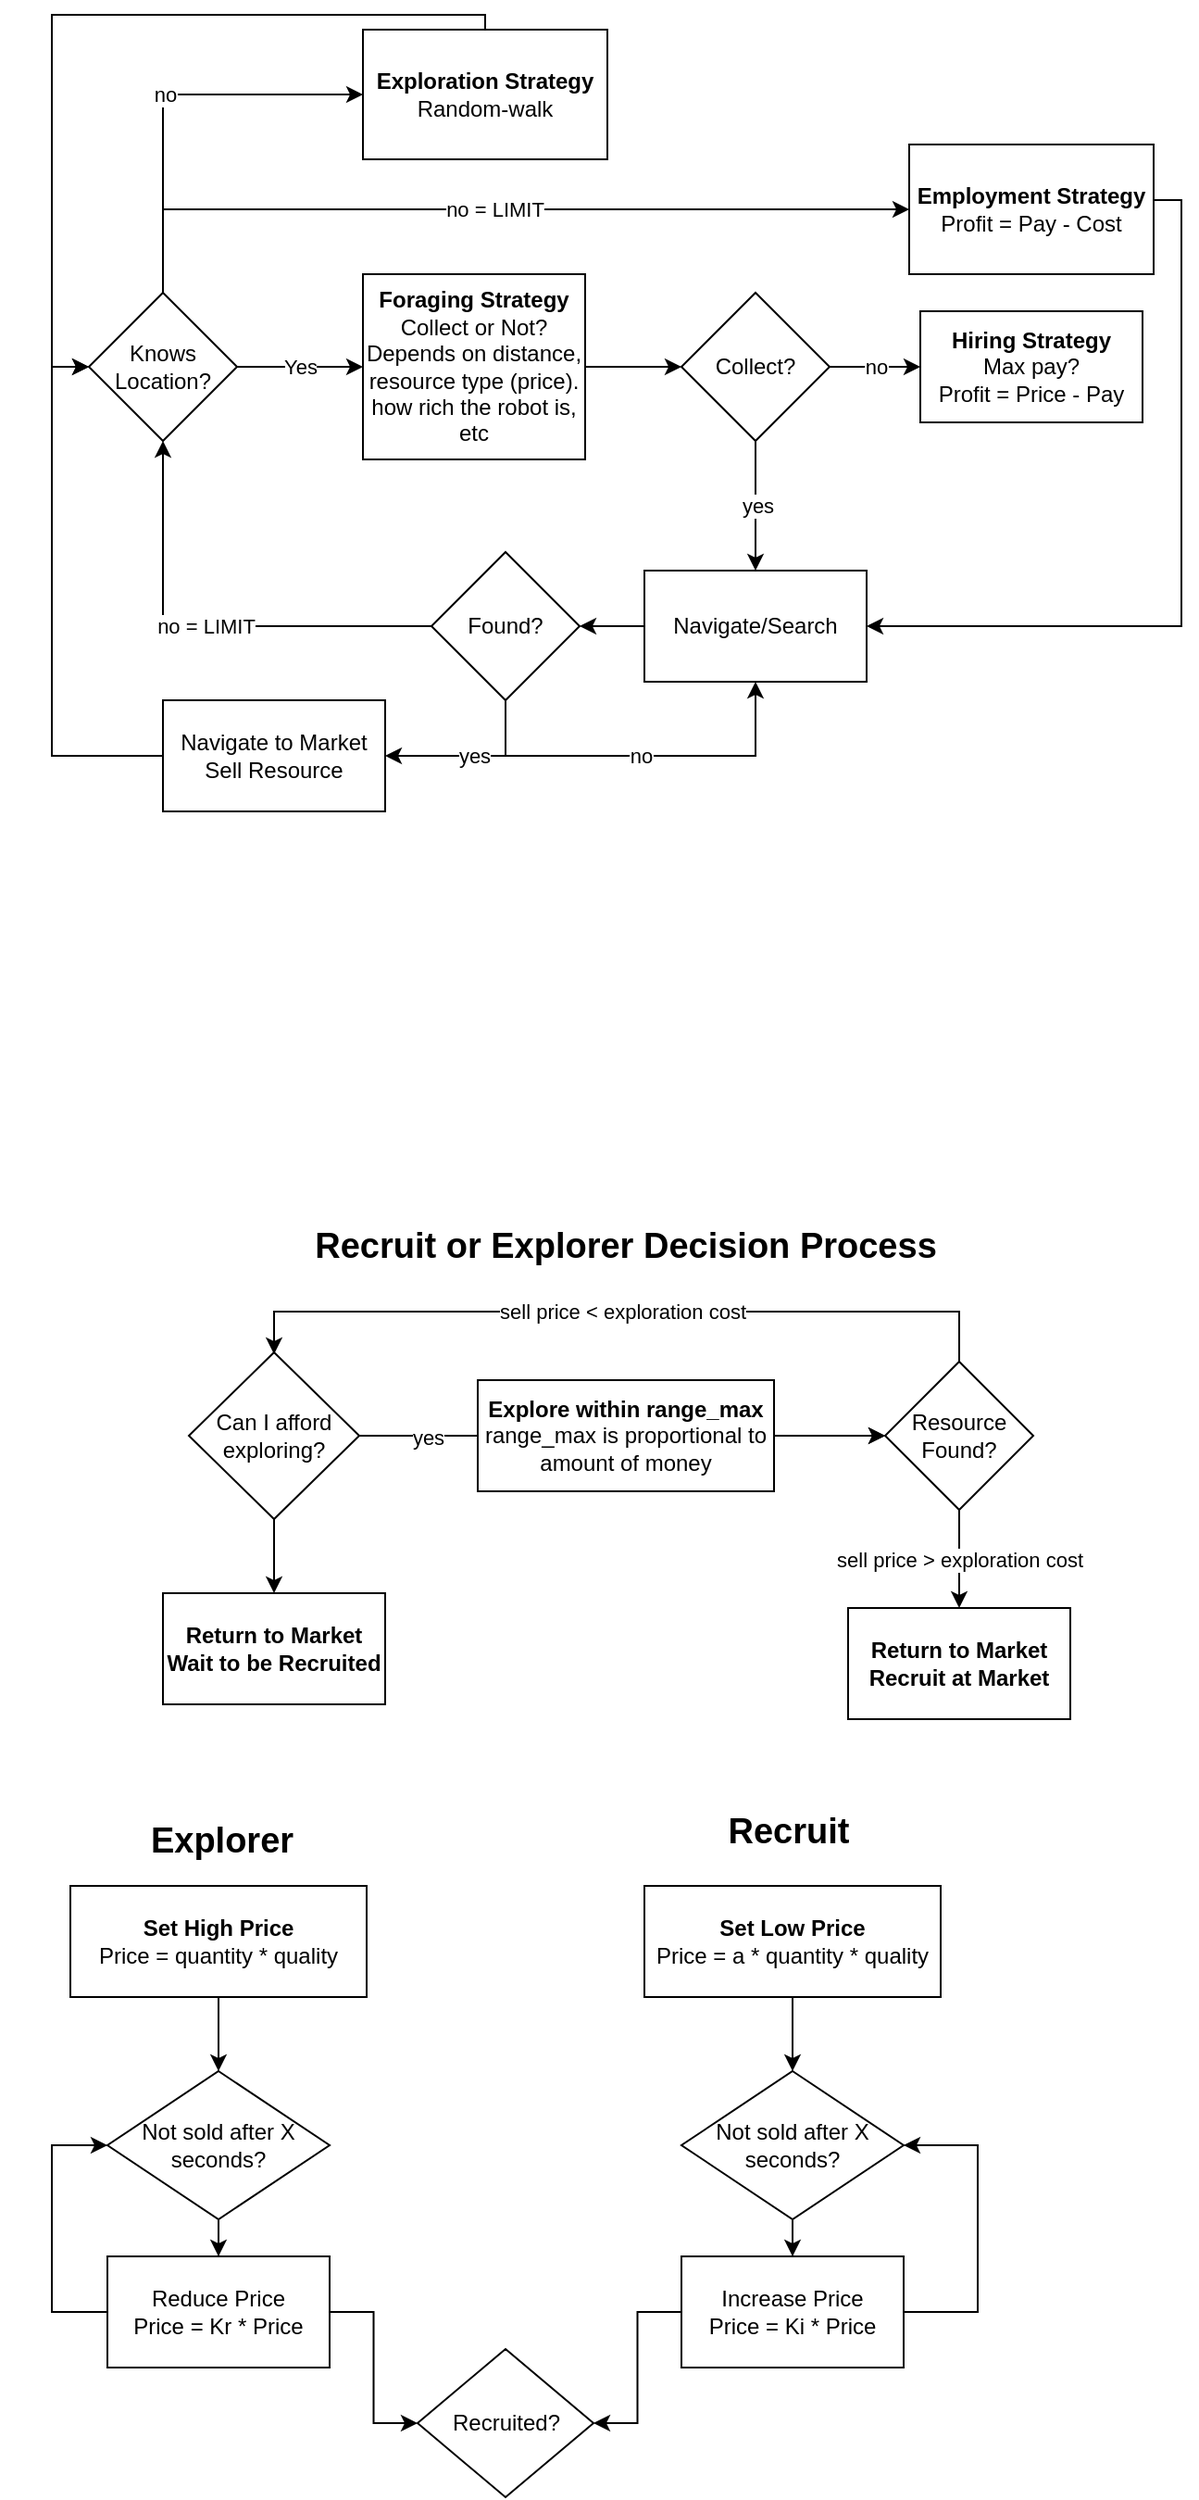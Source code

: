 <mxfile version="15.7.3" type="github">
  <diagram id="f4kXxPAZHq8HEQr6WA96" name="Page-1">
    <mxGraphModel dx="1990" dy="1137" grid="1" gridSize="10" guides="1" tooltips="1" connect="1" arrows="1" fold="1" page="1" pageScale="1" pageWidth="850" pageHeight="1100" math="0" shadow="0">
      <root>
        <mxCell id="0" />
        <mxCell id="1" parent="0" />
        <mxCell id="ti8HzYMtxsDq99cQNuae-32" style="edgeStyle=orthogonalEdgeStyle;rounded=0;orthogonalLoop=1;jettySize=auto;html=1;entryX=0;entryY=0.5;entryDx=0;entryDy=0;" parent="1" source="ti8HzYMtxsDq99cQNuae-3" target="ti8HzYMtxsDq99cQNuae-8" edge="1">
          <mxGeometry relative="1" as="geometry">
            <Array as="points">
              <mxPoint x="150" y="490" />
            </Array>
          </mxGeometry>
        </mxCell>
        <mxCell id="ti8HzYMtxsDq99cQNuae-3" value="Navigate to Market&lt;br&gt;Sell Resource" style="rounded=0;whiteSpace=wrap;html=1;" parent="1" vertex="1">
          <mxGeometry x="210" y="670" width="120" height="60" as="geometry" />
        </mxCell>
        <mxCell id="ti8HzYMtxsDq99cQNuae-16" style="edgeStyle=orthogonalEdgeStyle;rounded=0;orthogonalLoop=1;jettySize=auto;html=1;entryX=1;entryY=0.5;entryDx=0;entryDy=0;" parent="1" source="ti8HzYMtxsDq99cQNuae-4" target="ti8HzYMtxsDq99cQNuae-15" edge="1">
          <mxGeometry relative="1" as="geometry">
            <Array as="points">
              <mxPoint x="440" y="630" />
              <mxPoint x="440" y="630" />
            </Array>
          </mxGeometry>
        </mxCell>
        <mxCell id="ti8HzYMtxsDq99cQNuae-4" value="Navigate/Search" style="rounded=0;whiteSpace=wrap;html=1;" parent="1" vertex="1">
          <mxGeometry x="470" y="600" width="120" height="60" as="geometry" />
        </mxCell>
        <mxCell id="ti8HzYMtxsDq99cQNuae-13" style="edgeStyle=orthogonalEdgeStyle;rounded=0;orthogonalLoop=1;jettySize=auto;html=1;entryX=0;entryY=0.5;entryDx=0;entryDy=0;" parent="1" source="ti8HzYMtxsDq99cQNuae-5" target="ti8HzYMtxsDq99cQNuae-12" edge="1">
          <mxGeometry relative="1" as="geometry" />
        </mxCell>
        <mxCell id="ti8HzYMtxsDq99cQNuae-5" value="&lt;b&gt;Foraging Strategy&lt;/b&gt;&lt;br&gt;Collect or Not?&lt;br&gt;Depends on distance, resource type (price). how rich the robot is, etc" style="rounded=0;whiteSpace=wrap;html=1;" parent="1" vertex="1">
          <mxGeometry x="318" y="440" width="120" height="100" as="geometry" />
        </mxCell>
        <mxCell id="ti8HzYMtxsDq99cQNuae-10" value="Yes" style="edgeStyle=orthogonalEdgeStyle;rounded=0;orthogonalLoop=1;jettySize=auto;html=1;exitX=1;exitY=0.5;exitDx=0;exitDy=0;entryX=0;entryY=0.5;entryDx=0;entryDy=0;" parent="1" source="ti8HzYMtxsDq99cQNuae-8" target="ti8HzYMtxsDq99cQNuae-5" edge="1">
          <mxGeometry relative="1" as="geometry" />
        </mxCell>
        <mxCell id="ti8HzYMtxsDq99cQNuae-30" value="no" style="edgeStyle=orthogonalEdgeStyle;rounded=0;orthogonalLoop=1;jettySize=auto;html=1;entryX=0;entryY=0.5;entryDx=0;entryDy=0;" parent="1" source="ti8HzYMtxsDq99cQNuae-8" target="ti8HzYMtxsDq99cQNuae-28" edge="1">
          <mxGeometry relative="1" as="geometry">
            <Array as="points">
              <mxPoint x="210" y="343" />
            </Array>
          </mxGeometry>
        </mxCell>
        <mxCell id="ti8HzYMtxsDq99cQNuae-31" value="no = LIMIT" style="edgeStyle=orthogonalEdgeStyle;rounded=0;orthogonalLoop=1;jettySize=auto;html=1;entryX=0;entryY=0.5;entryDx=0;entryDy=0;" parent="1" source="ti8HzYMtxsDq99cQNuae-8" target="ti8HzYMtxsDq99cQNuae-29" edge="1">
          <mxGeometry relative="1" as="geometry">
            <Array as="points">
              <mxPoint x="210" y="405" />
            </Array>
            <mxPoint x="550" y="400" as="targetPoint" />
          </mxGeometry>
        </mxCell>
        <mxCell id="ti8HzYMtxsDq99cQNuae-8" value="Knows Location?" style="rhombus;whiteSpace=wrap;html=1;" parent="1" vertex="1">
          <mxGeometry x="170" y="450" width="80" height="80" as="geometry" />
        </mxCell>
        <mxCell id="ti8HzYMtxsDq99cQNuae-14" value="yes" style="edgeStyle=orthogonalEdgeStyle;rounded=0;orthogonalLoop=1;jettySize=auto;html=1;" parent="1" source="ti8HzYMtxsDq99cQNuae-12" edge="1">
          <mxGeometry relative="1" as="geometry">
            <mxPoint x="530" y="600" as="targetPoint" />
          </mxGeometry>
        </mxCell>
        <mxCell id="ti8HzYMtxsDq99cQNuae-24" value="no" style="edgeStyle=orthogonalEdgeStyle;rounded=0;orthogonalLoop=1;jettySize=auto;html=1;" parent="1" source="ti8HzYMtxsDq99cQNuae-12" target="ti8HzYMtxsDq99cQNuae-23" edge="1">
          <mxGeometry relative="1" as="geometry" />
        </mxCell>
        <mxCell id="ti8HzYMtxsDq99cQNuae-12" value="Collect?" style="rhombus;whiteSpace=wrap;html=1;" parent="1" vertex="1">
          <mxGeometry x="490" y="450" width="80" height="80" as="geometry" />
        </mxCell>
        <mxCell id="ti8HzYMtxsDq99cQNuae-17" value="no" style="edgeStyle=orthogonalEdgeStyle;rounded=0;orthogonalLoop=1;jettySize=auto;html=1;entryX=0.5;entryY=1;entryDx=0;entryDy=0;" parent="1" source="ti8HzYMtxsDq99cQNuae-15" target="ti8HzYMtxsDq99cQNuae-4" edge="1">
          <mxGeometry relative="1" as="geometry">
            <Array as="points">
              <mxPoint x="395" y="700" />
              <mxPoint x="530" y="700" />
            </Array>
          </mxGeometry>
        </mxCell>
        <mxCell id="ti8HzYMtxsDq99cQNuae-19" value="no = LIMIT" style="edgeStyle=orthogonalEdgeStyle;rounded=0;orthogonalLoop=1;jettySize=auto;html=1;entryX=0.5;entryY=1;entryDx=0;entryDy=0;" parent="1" source="ti8HzYMtxsDq99cQNuae-15" target="ti8HzYMtxsDq99cQNuae-8" edge="1">
          <mxGeometry relative="1" as="geometry" />
        </mxCell>
        <mxCell id="ti8HzYMtxsDq99cQNuae-22" value="yes" style="edgeStyle=orthogonalEdgeStyle;rounded=0;orthogonalLoop=1;jettySize=auto;html=1;entryX=1;entryY=0.5;entryDx=0;entryDy=0;" parent="1" source="ti8HzYMtxsDq99cQNuae-15" target="ti8HzYMtxsDq99cQNuae-3" edge="1">
          <mxGeometry relative="1" as="geometry">
            <Array as="points">
              <mxPoint x="395" y="700" />
            </Array>
          </mxGeometry>
        </mxCell>
        <mxCell id="ti8HzYMtxsDq99cQNuae-15" value="Found?" style="rhombus;whiteSpace=wrap;html=1;" parent="1" vertex="1">
          <mxGeometry x="355" y="590" width="80" height="80" as="geometry" />
        </mxCell>
        <mxCell id="ti8HzYMtxsDq99cQNuae-23" value="&lt;b&gt;Hiring Strategy&lt;/b&gt;&lt;br&gt;Max pay?&lt;br&gt;Profit = Price - Pay" style="rounded=0;whiteSpace=wrap;html=1;" parent="1" vertex="1">
          <mxGeometry x="619" y="460" width="120" height="60" as="geometry" />
        </mxCell>
        <mxCell id="ti8HzYMtxsDq99cQNuae-34" style="edgeStyle=orthogonalEdgeStyle;rounded=0;orthogonalLoop=1;jettySize=auto;html=1;entryX=0;entryY=0.5;entryDx=0;entryDy=0;" parent="1" source="ti8HzYMtxsDq99cQNuae-28" target="ti8HzYMtxsDq99cQNuae-8" edge="1">
          <mxGeometry relative="1" as="geometry">
            <Array as="points">
              <mxPoint x="384" y="300" />
              <mxPoint x="150" y="300" />
              <mxPoint x="150" y="490" />
            </Array>
          </mxGeometry>
        </mxCell>
        <mxCell id="ti8HzYMtxsDq99cQNuae-28" value="&lt;b&gt;Exploration Strategy&lt;/b&gt;&lt;br&gt;Random-walk" style="rounded=0;whiteSpace=wrap;html=1;" parent="1" vertex="1">
          <mxGeometry x="318" y="308" width="132" height="70" as="geometry" />
        </mxCell>
        <mxCell id="ti8HzYMtxsDq99cQNuae-35" style="edgeStyle=orthogonalEdgeStyle;rounded=0;orthogonalLoop=1;jettySize=auto;html=1;entryX=1;entryY=0.5;entryDx=0;entryDy=0;" parent="1" source="ti8HzYMtxsDq99cQNuae-29" target="ti8HzYMtxsDq99cQNuae-4" edge="1">
          <mxGeometry relative="1" as="geometry">
            <Array as="points">
              <mxPoint x="760" y="400" />
              <mxPoint x="760" y="630" />
            </Array>
          </mxGeometry>
        </mxCell>
        <mxCell id="ti8HzYMtxsDq99cQNuae-29" value="&lt;b&gt;Employment Strategy&lt;/b&gt;&lt;br&gt;Profit = Pay - Cost" style="rounded=0;whiteSpace=wrap;html=1;" parent="1" vertex="1">
          <mxGeometry x="613" y="370" width="132" height="70" as="geometry" />
        </mxCell>
        <mxCell id="LJaiE_lo2-JKov1_N9Zu-3" value="yes" style="edgeStyle=orthogonalEdgeStyle;rounded=0;orthogonalLoop=1;jettySize=auto;html=1;" parent="1" source="LJaiE_lo2-JKov1_N9Zu-2" edge="1">
          <mxGeometry relative="1" as="geometry">
            <mxPoint x="390" y="1067" as="targetPoint" />
          </mxGeometry>
        </mxCell>
        <mxCell id="LJaiE_lo2-JKov1_N9Zu-32" value="" style="edgeStyle=orthogonalEdgeStyle;rounded=0;orthogonalLoop=1;jettySize=auto;html=1;fontSize=19;" parent="1" source="LJaiE_lo2-JKov1_N9Zu-2" target="LJaiE_lo2-JKov1_N9Zu-21" edge="1">
          <mxGeometry relative="1" as="geometry" />
        </mxCell>
        <mxCell id="LJaiE_lo2-JKov1_N9Zu-2" value="Can I afford exploring?" style="rhombus;whiteSpace=wrap;html=1;" parent="1" vertex="1">
          <mxGeometry x="224" y="1022" width="92" height="90" as="geometry" />
        </mxCell>
        <mxCell id="LJaiE_lo2-JKov1_N9Zu-8" value="" style="edgeStyle=orthogonalEdgeStyle;rounded=0;orthogonalLoop=1;jettySize=auto;html=1;" parent="1" source="LJaiE_lo2-JKov1_N9Zu-4" target="LJaiE_lo2-JKov1_N9Zu-7" edge="1">
          <mxGeometry relative="1" as="geometry" />
        </mxCell>
        <mxCell id="LJaiE_lo2-JKov1_N9Zu-14" value="" style="edgeStyle=orthogonalEdgeStyle;rounded=0;orthogonalLoop=1;jettySize=auto;html=1;" parent="1" source="LJaiE_lo2-JKov1_N9Zu-4" target="LJaiE_lo2-JKov1_N9Zu-7" edge="1">
          <mxGeometry relative="1" as="geometry" />
        </mxCell>
        <mxCell id="LJaiE_lo2-JKov1_N9Zu-4" value="&lt;b&gt;Explore within range_max&lt;/b&gt;&lt;br&gt;range_max is proportional to amount of money" style="rounded=0;whiteSpace=wrap;html=1;" parent="1" vertex="1">
          <mxGeometry x="380" y="1037" width="160" height="60" as="geometry" />
        </mxCell>
        <mxCell id="LJaiE_lo2-JKov1_N9Zu-11" value="sell price &amp;gt; exploration cost" style="edgeStyle=orthogonalEdgeStyle;rounded=0;orthogonalLoop=1;jettySize=auto;html=1;" parent="1" source="LJaiE_lo2-JKov1_N9Zu-7" target="LJaiE_lo2-JKov1_N9Zu-10" edge="1">
          <mxGeometry relative="1" as="geometry" />
        </mxCell>
        <mxCell id="LJaiE_lo2-JKov1_N9Zu-13" value="sell price &amp;lt; exploration cost" style="edgeStyle=orthogonalEdgeStyle;rounded=0;orthogonalLoop=1;jettySize=auto;html=1;entryX=0.5;entryY=0;entryDx=0;entryDy=0;" parent="1" edge="1">
          <mxGeometry relative="1" as="geometry">
            <mxPoint x="640" y="1028" as="sourcePoint" />
            <mxPoint x="270" y="1023" as="targetPoint" />
            <Array as="points">
              <mxPoint x="640" y="1000" />
              <mxPoint x="270" y="1000" />
            </Array>
          </mxGeometry>
        </mxCell>
        <mxCell id="LJaiE_lo2-JKov1_N9Zu-7" value="Resource Found?" style="rhombus;whiteSpace=wrap;html=1;" parent="1" vertex="1">
          <mxGeometry x="600" y="1027" width="80" height="80" as="geometry" />
        </mxCell>
        <mxCell id="LJaiE_lo2-JKov1_N9Zu-10" value="Return to Market&lt;br&gt;Recruit at Market" style="whiteSpace=wrap;html=1;fontStyle=1" parent="1" vertex="1">
          <mxGeometry x="580" y="1160" width="120" height="60" as="geometry" />
        </mxCell>
        <mxCell id="LJaiE_lo2-JKov1_N9Zu-21" value="Return to Market&lt;br&gt;Wait to be Recruited" style="whiteSpace=wrap;html=1;fontStyle=1" parent="1" vertex="1">
          <mxGeometry x="210" y="1152" width="120" height="60" as="geometry" />
        </mxCell>
        <mxCell id="LJaiE_lo2-JKov1_N9Zu-31" value="&lt;font style=&quot;font-size: 19px&quot;&gt;Recruit or Explorer Decision Process&lt;/font&gt;" style="text;html=1;strokeColor=none;fillColor=none;align=center;verticalAlign=middle;whiteSpace=wrap;rounded=0;fontStyle=1" parent="1" vertex="1">
          <mxGeometry x="275" y="950" width="370" height="30" as="geometry" />
        </mxCell>
        <mxCell id="LJaiE_lo2-JKov1_N9Zu-36" value="&lt;span style=&quot;font-size: 19px&quot;&gt;Explorer&lt;/span&gt;" style="text;html=1;strokeColor=none;fillColor=none;align=center;verticalAlign=middle;whiteSpace=wrap;rounded=0;fontStyle=1" parent="1" vertex="1">
          <mxGeometry x="122" y="1271" width="240" height="30" as="geometry" />
        </mxCell>
        <mxCell id="dU1hTxRi3ePegOtzuOl6-2" value="" style="edgeStyle=orthogonalEdgeStyle;rounded=0;orthogonalLoop=1;jettySize=auto;html=1;" edge="1" parent="1" source="LJaiE_lo2-JKov1_N9Zu-37" target="dU1hTxRi3ePegOtzuOl6-1">
          <mxGeometry relative="1" as="geometry" />
        </mxCell>
        <mxCell id="LJaiE_lo2-JKov1_N9Zu-37" value="&lt;b&gt;Set High Price&lt;/b&gt;&lt;br&gt;Price = quantity * quality" style="rounded=0;whiteSpace=wrap;html=1;" parent="1" vertex="1">
          <mxGeometry x="160" y="1310" width="160" height="60" as="geometry" />
        </mxCell>
        <mxCell id="dU1hTxRi3ePegOtzuOl6-6" value="" style="edgeStyle=orthogonalEdgeStyle;rounded=0;orthogonalLoop=1;jettySize=auto;html=1;" edge="1" parent="1" source="dU1hTxRi3ePegOtzuOl6-1" target="dU1hTxRi3ePegOtzuOl6-5">
          <mxGeometry relative="1" as="geometry" />
        </mxCell>
        <mxCell id="dU1hTxRi3ePegOtzuOl6-1" value="Not sold after X seconds?" style="rhombus;whiteSpace=wrap;html=1;rounded=0;" vertex="1" parent="1">
          <mxGeometry x="180" y="1410" width="120" height="80" as="geometry" />
        </mxCell>
        <mxCell id="dU1hTxRi3ePegOtzuOl6-7" style="edgeStyle=orthogonalEdgeStyle;rounded=0;orthogonalLoop=1;jettySize=auto;html=1;entryX=0;entryY=0.5;entryDx=0;entryDy=0;" edge="1" parent="1" source="dU1hTxRi3ePegOtzuOl6-5" target="dU1hTxRi3ePegOtzuOl6-1">
          <mxGeometry relative="1" as="geometry">
            <Array as="points">
              <mxPoint x="150" y="1540" />
              <mxPoint x="150" y="1450" />
            </Array>
          </mxGeometry>
        </mxCell>
        <mxCell id="dU1hTxRi3ePegOtzuOl6-18" style="edgeStyle=orthogonalEdgeStyle;rounded=0;orthogonalLoop=1;jettySize=auto;html=1;entryX=0;entryY=0.5;entryDx=0;entryDy=0;" edge="1" parent="1" source="dU1hTxRi3ePegOtzuOl6-5" target="dU1hTxRi3ePegOtzuOl6-17">
          <mxGeometry relative="1" as="geometry" />
        </mxCell>
        <mxCell id="dU1hTxRi3ePegOtzuOl6-5" value="Reduce Price&lt;br&gt;Price = Kr * Price" style="whiteSpace=wrap;html=1;rounded=0;" vertex="1" parent="1">
          <mxGeometry x="180" y="1510" width="120" height="60" as="geometry" />
        </mxCell>
        <mxCell id="dU1hTxRi3ePegOtzuOl6-8" value="&lt;span style=&quot;font-size: 19px&quot;&gt;Recruit&lt;/span&gt;" style="text;html=1;strokeColor=none;fillColor=none;align=center;verticalAlign=middle;whiteSpace=wrap;rounded=0;fontStyle=1" vertex="1" parent="1">
          <mxGeometry x="428" y="1266" width="240" height="30" as="geometry" />
        </mxCell>
        <mxCell id="dU1hTxRi3ePegOtzuOl6-9" value="" style="edgeStyle=orthogonalEdgeStyle;rounded=0;orthogonalLoop=1;jettySize=auto;html=1;" edge="1" parent="1" source="dU1hTxRi3ePegOtzuOl6-10" target="dU1hTxRi3ePegOtzuOl6-12">
          <mxGeometry relative="1" as="geometry" />
        </mxCell>
        <mxCell id="dU1hTxRi3ePegOtzuOl6-10" value="&lt;b&gt;Set Low Price&lt;/b&gt;&lt;br&gt;Price = a * quantity * quality" style="rounded=0;whiteSpace=wrap;html=1;" vertex="1" parent="1">
          <mxGeometry x="470" y="1310" width="160" height="60" as="geometry" />
        </mxCell>
        <mxCell id="dU1hTxRi3ePegOtzuOl6-11" value="" style="edgeStyle=orthogonalEdgeStyle;rounded=0;orthogonalLoop=1;jettySize=auto;html=1;" edge="1" parent="1" source="dU1hTxRi3ePegOtzuOl6-12" target="dU1hTxRi3ePegOtzuOl6-14">
          <mxGeometry relative="1" as="geometry" />
        </mxCell>
        <mxCell id="dU1hTxRi3ePegOtzuOl6-12" value="Not sold after X seconds?" style="rhombus;whiteSpace=wrap;html=1;rounded=0;" vertex="1" parent="1">
          <mxGeometry x="490" y="1410" width="120" height="80" as="geometry" />
        </mxCell>
        <mxCell id="dU1hTxRi3ePegOtzuOl6-15" style="edgeStyle=orthogonalEdgeStyle;rounded=0;orthogonalLoop=1;jettySize=auto;html=1;entryX=1;entryY=0.5;entryDx=0;entryDy=0;" edge="1" parent="1" source="dU1hTxRi3ePegOtzuOl6-14" target="dU1hTxRi3ePegOtzuOl6-12">
          <mxGeometry relative="1" as="geometry">
            <Array as="points">
              <mxPoint x="650" y="1540" />
              <mxPoint x="650" y="1450" />
            </Array>
          </mxGeometry>
        </mxCell>
        <mxCell id="dU1hTxRi3ePegOtzuOl6-19" value="" style="edgeStyle=orthogonalEdgeStyle;rounded=0;orthogonalLoop=1;jettySize=auto;html=1;" edge="1" parent="1" source="dU1hTxRi3ePegOtzuOl6-14" target="dU1hTxRi3ePegOtzuOl6-17">
          <mxGeometry relative="1" as="geometry" />
        </mxCell>
        <mxCell id="dU1hTxRi3ePegOtzuOl6-14" value="Increase Price&lt;br&gt;Price = Ki * Price" style="whiteSpace=wrap;html=1;rounded=0;" vertex="1" parent="1">
          <mxGeometry x="490" y="1510" width="120" height="60" as="geometry" />
        </mxCell>
        <mxCell id="dU1hTxRi3ePegOtzuOl6-17" value="Recruited?" style="rhombus;whiteSpace=wrap;html=1;rounded=0;" vertex="1" parent="1">
          <mxGeometry x="347.5" y="1560" width="95" height="80" as="geometry" />
        </mxCell>
      </root>
    </mxGraphModel>
  </diagram>
</mxfile>
